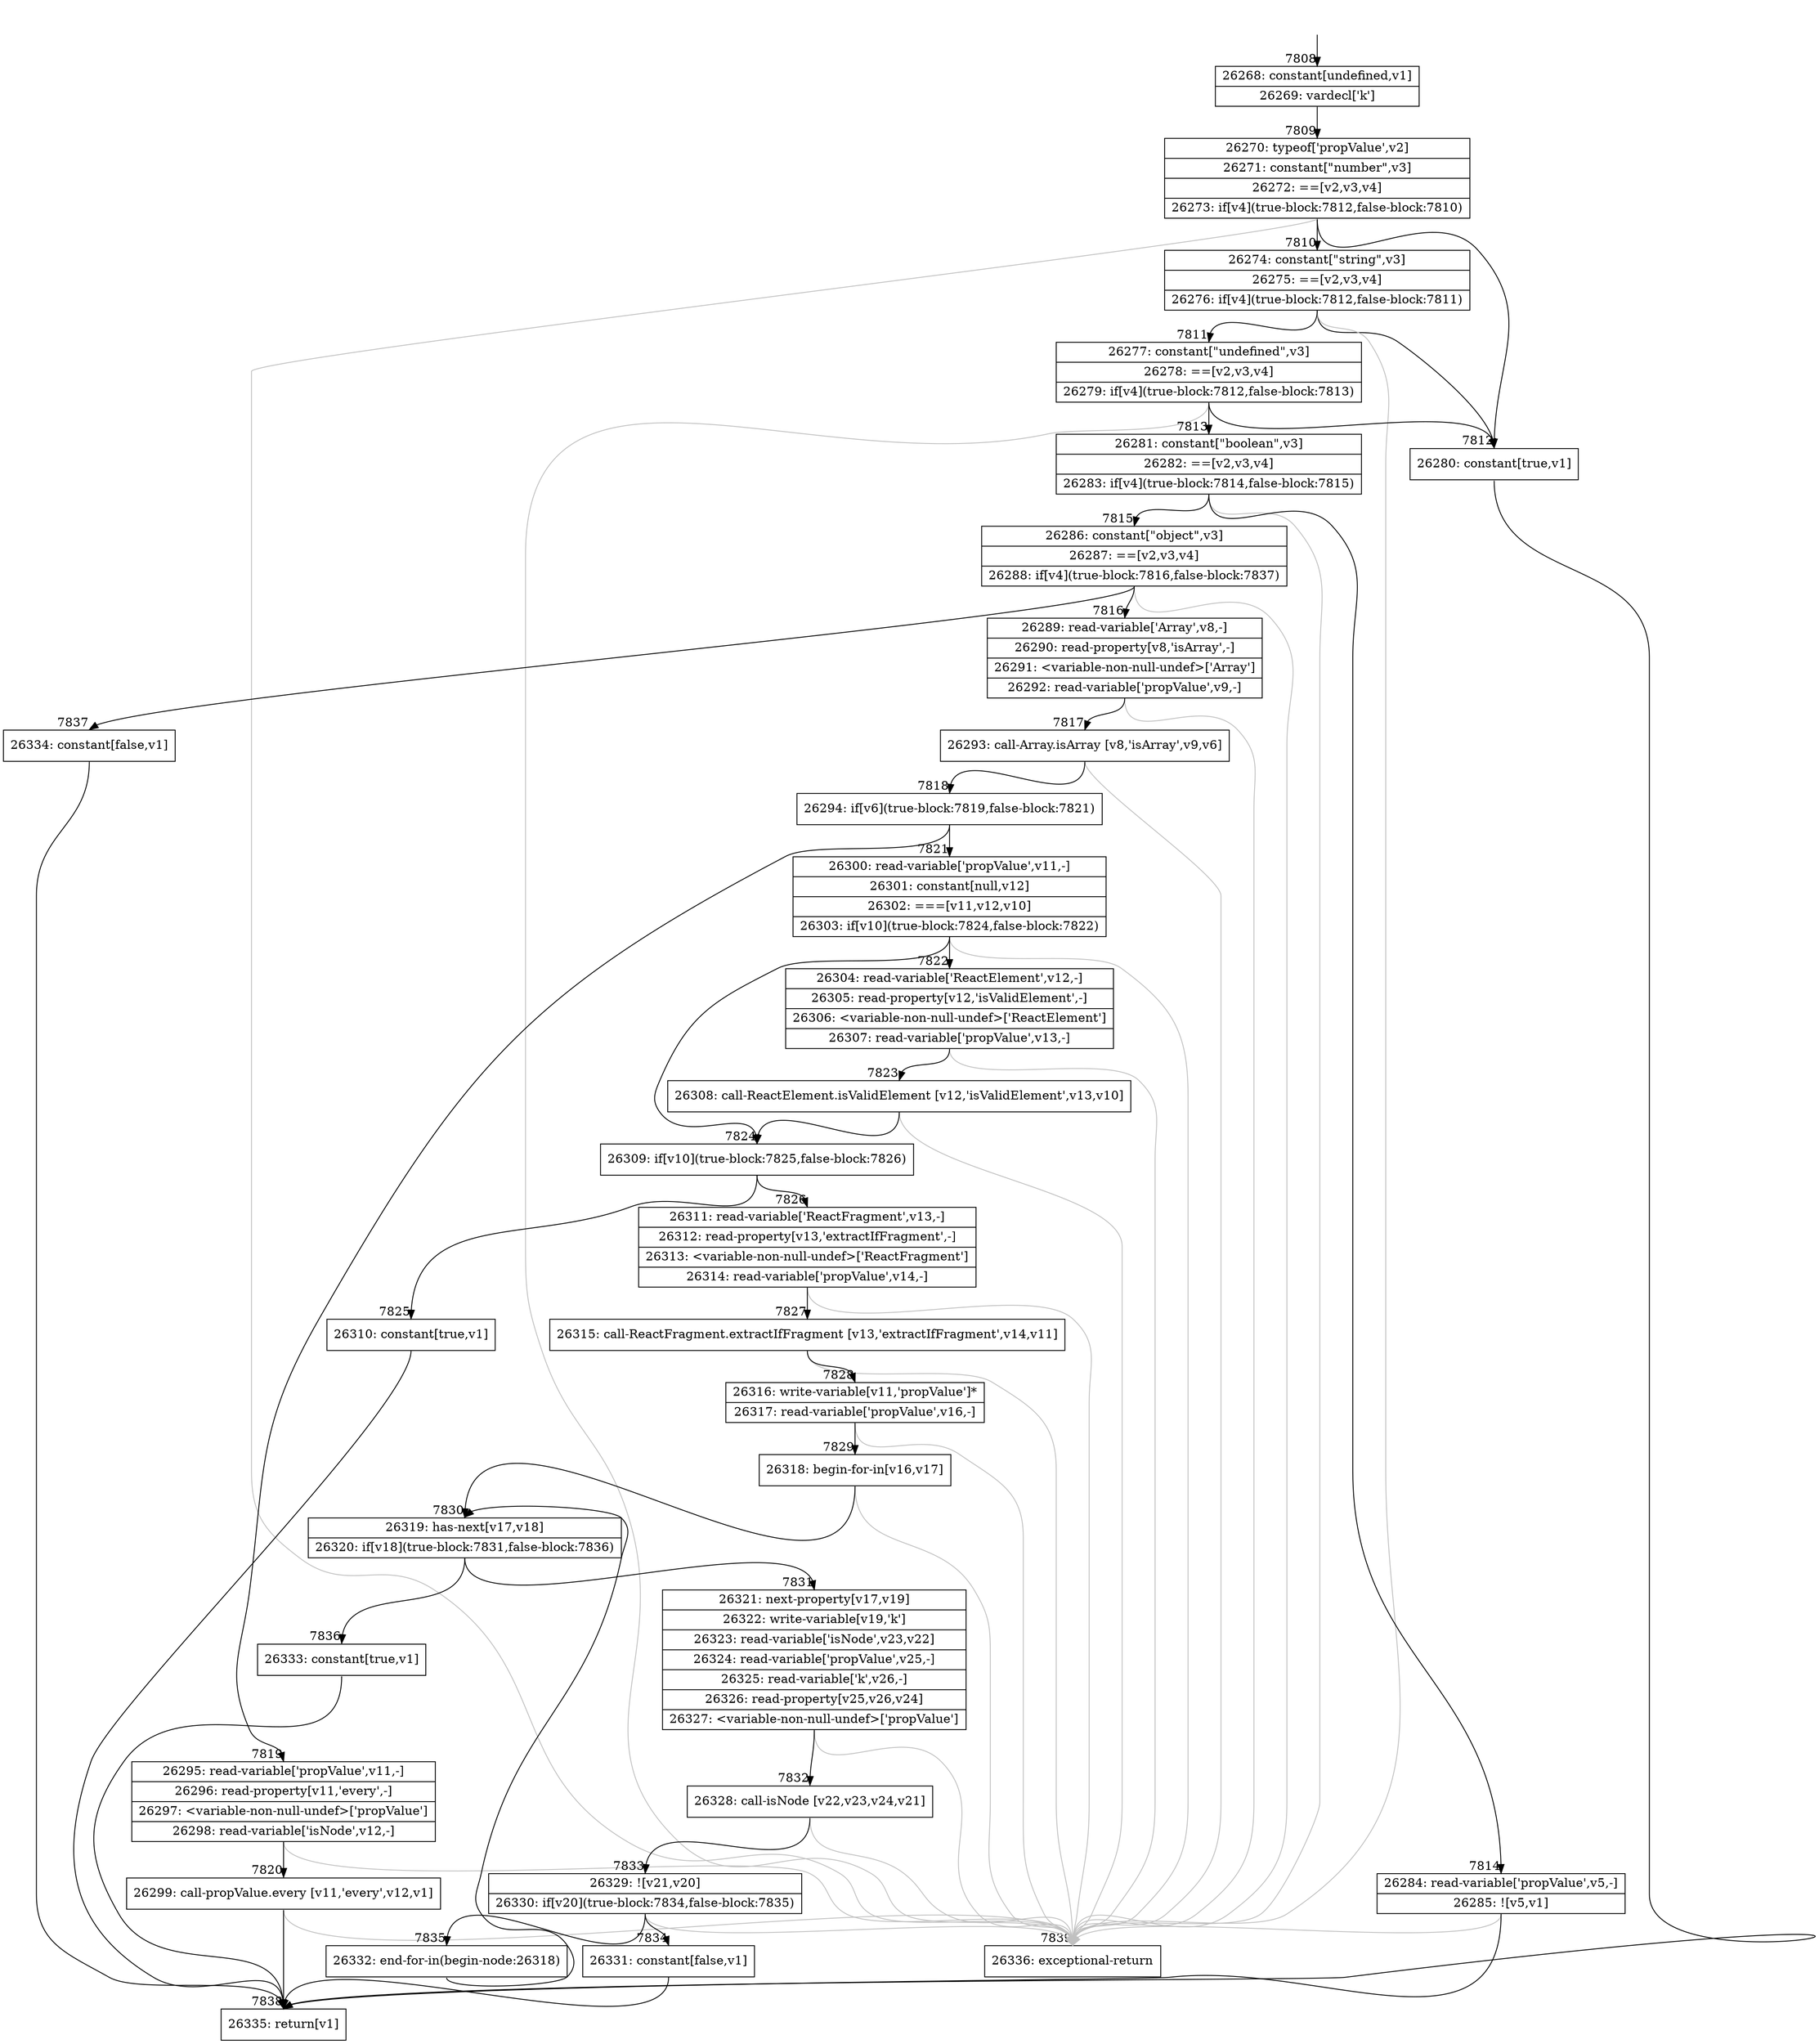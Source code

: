 digraph {
rankdir="TD"
BB_entry559[shape=none,label=""];
BB_entry559 -> BB7808 [tailport=s, headport=n, headlabel="    7808"]
BB7808 [shape=record label="{26268: constant[undefined,v1]|26269: vardecl['k']}" ] 
BB7808 -> BB7809 [tailport=s, headport=n, headlabel="      7809"]
BB7809 [shape=record label="{26270: typeof['propValue',v2]|26271: constant[\"number\",v3]|26272: ==[v2,v3,v4]|26273: if[v4](true-block:7812,false-block:7810)}" ] 
BB7809 -> BB7812 [tailport=s, headport=n, headlabel="      7812"]
BB7809 -> BB7810 [tailport=s, headport=n, headlabel="      7810"]
BB7809 -> BB7839 [tailport=s, headport=n, color=gray, headlabel="      7839"]
BB7810 [shape=record label="{26274: constant[\"string\",v3]|26275: ==[v2,v3,v4]|26276: if[v4](true-block:7812,false-block:7811)}" ] 
BB7810 -> BB7812 [tailport=s, headport=n]
BB7810 -> BB7811 [tailport=s, headport=n, headlabel="      7811"]
BB7810 -> BB7839 [tailport=s, headport=n, color=gray]
BB7811 [shape=record label="{26277: constant[\"undefined\",v3]|26278: ==[v2,v3,v4]|26279: if[v4](true-block:7812,false-block:7813)}" ] 
BB7811 -> BB7812 [tailport=s, headport=n]
BB7811 -> BB7813 [tailport=s, headport=n, headlabel="      7813"]
BB7811 -> BB7839 [tailport=s, headport=n, color=gray]
BB7812 [shape=record label="{26280: constant[true,v1]}" ] 
BB7812 -> BB7838 [tailport=s, headport=n, headlabel="      7838"]
BB7813 [shape=record label="{26281: constant[\"boolean\",v3]|26282: ==[v2,v3,v4]|26283: if[v4](true-block:7814,false-block:7815)}" ] 
BB7813 -> BB7814 [tailport=s, headport=n, headlabel="      7814"]
BB7813 -> BB7815 [tailport=s, headport=n, headlabel="      7815"]
BB7813 -> BB7839 [tailport=s, headport=n, color=gray]
BB7814 [shape=record label="{26284: read-variable['propValue',v5,-]|26285: ![v5,v1]}" ] 
BB7814 -> BB7838 [tailport=s, headport=n]
BB7814 -> BB7839 [tailport=s, headport=n, color=gray]
BB7815 [shape=record label="{26286: constant[\"object\",v3]|26287: ==[v2,v3,v4]|26288: if[v4](true-block:7816,false-block:7837)}" ] 
BB7815 -> BB7816 [tailport=s, headport=n, headlabel="      7816"]
BB7815 -> BB7837 [tailport=s, headport=n, headlabel="      7837"]
BB7815 -> BB7839 [tailport=s, headport=n, color=gray]
BB7816 [shape=record label="{26289: read-variable['Array',v8,-]|26290: read-property[v8,'isArray',-]|26291: \<variable-non-null-undef\>['Array']|26292: read-variable['propValue',v9,-]}" ] 
BB7816 -> BB7817 [tailport=s, headport=n, headlabel="      7817"]
BB7816 -> BB7839 [tailport=s, headport=n, color=gray]
BB7817 [shape=record label="{26293: call-Array.isArray [v8,'isArray',v9,v6]}" ] 
BB7817 -> BB7818 [tailport=s, headport=n, headlabel="      7818"]
BB7817 -> BB7839 [tailport=s, headport=n, color=gray]
BB7818 [shape=record label="{26294: if[v6](true-block:7819,false-block:7821)}" ] 
BB7818 -> BB7819 [tailport=s, headport=n, headlabel="      7819"]
BB7818 -> BB7821 [tailport=s, headport=n, headlabel="      7821"]
BB7819 [shape=record label="{26295: read-variable['propValue',v11,-]|26296: read-property[v11,'every',-]|26297: \<variable-non-null-undef\>['propValue']|26298: read-variable['isNode',v12,-]}" ] 
BB7819 -> BB7820 [tailport=s, headport=n, headlabel="      7820"]
BB7819 -> BB7839 [tailport=s, headport=n, color=gray]
BB7820 [shape=record label="{26299: call-propValue.every [v11,'every',v12,v1]}" ] 
BB7820 -> BB7838 [tailport=s, headport=n]
BB7820 -> BB7839 [tailport=s, headport=n, color=gray]
BB7821 [shape=record label="{26300: read-variable['propValue',v11,-]|26301: constant[null,v12]|26302: ===[v11,v12,v10]|26303: if[v10](true-block:7824,false-block:7822)}" ] 
BB7821 -> BB7824 [tailport=s, headport=n, headlabel="      7824"]
BB7821 -> BB7822 [tailport=s, headport=n, headlabel="      7822"]
BB7821 -> BB7839 [tailport=s, headport=n, color=gray]
BB7822 [shape=record label="{26304: read-variable['ReactElement',v12,-]|26305: read-property[v12,'isValidElement',-]|26306: \<variable-non-null-undef\>['ReactElement']|26307: read-variable['propValue',v13,-]}" ] 
BB7822 -> BB7823 [tailport=s, headport=n, headlabel="      7823"]
BB7822 -> BB7839 [tailport=s, headport=n, color=gray]
BB7823 [shape=record label="{26308: call-ReactElement.isValidElement [v12,'isValidElement',v13,v10]}" ] 
BB7823 -> BB7824 [tailport=s, headport=n]
BB7823 -> BB7839 [tailport=s, headport=n, color=gray]
BB7824 [shape=record label="{26309: if[v10](true-block:7825,false-block:7826)}" ] 
BB7824 -> BB7825 [tailport=s, headport=n, headlabel="      7825"]
BB7824 -> BB7826 [tailport=s, headport=n, headlabel="      7826"]
BB7825 [shape=record label="{26310: constant[true,v1]}" ] 
BB7825 -> BB7838 [tailport=s, headport=n]
BB7826 [shape=record label="{26311: read-variable['ReactFragment',v13,-]|26312: read-property[v13,'extractIfFragment',-]|26313: \<variable-non-null-undef\>['ReactFragment']|26314: read-variable['propValue',v14,-]}" ] 
BB7826 -> BB7827 [tailport=s, headport=n, headlabel="      7827"]
BB7826 -> BB7839 [tailport=s, headport=n, color=gray]
BB7827 [shape=record label="{26315: call-ReactFragment.extractIfFragment [v13,'extractIfFragment',v14,v11]}" ] 
BB7827 -> BB7828 [tailport=s, headport=n, headlabel="      7828"]
BB7827 -> BB7839 [tailport=s, headport=n, color=gray]
BB7828 [shape=record label="{26316: write-variable[v11,'propValue']*|26317: read-variable['propValue',v16,-]}" ] 
BB7828 -> BB7829 [tailport=s, headport=n, headlabel="      7829"]
BB7828 -> BB7839 [tailport=s, headport=n, color=gray]
BB7829 [shape=record label="{26318: begin-for-in[v16,v17]}" ] 
BB7829 -> BB7830 [tailport=s, headport=n, headlabel="      7830"]
BB7829 -> BB7839 [tailport=s, headport=n, color=gray]
BB7830 [shape=record label="{26319: has-next[v17,v18]|26320: if[v18](true-block:7831,false-block:7836)}" ] 
BB7830 -> BB7831 [tailport=s, headport=n, headlabel="      7831"]
BB7830 -> BB7836 [tailport=s, headport=n, headlabel="      7836"]
BB7831 [shape=record label="{26321: next-property[v17,v19]|26322: write-variable[v19,'k']|26323: read-variable['isNode',v23,v22]|26324: read-variable['propValue',v25,-]|26325: read-variable['k',v26,-]|26326: read-property[v25,v26,v24]|26327: \<variable-non-null-undef\>['propValue']}" ] 
BB7831 -> BB7832 [tailport=s, headport=n, headlabel="      7832"]
BB7831 -> BB7839 [tailport=s, headport=n, color=gray]
BB7832 [shape=record label="{26328: call-isNode [v22,v23,v24,v21]}" ] 
BB7832 -> BB7833 [tailport=s, headport=n, headlabel="      7833"]
BB7832 -> BB7839 [tailport=s, headport=n, color=gray]
BB7833 [shape=record label="{26329: ![v21,v20]|26330: if[v20](true-block:7834,false-block:7835)}" ] 
BB7833 -> BB7834 [tailport=s, headport=n, headlabel="      7834"]
BB7833 -> BB7835 [tailport=s, headport=n, headlabel="      7835"]
BB7833 -> BB7839 [tailport=s, headport=n, color=gray]
BB7834 [shape=record label="{26331: constant[false,v1]}" ] 
BB7834 -> BB7838 [tailport=s, headport=n]
BB7835 [shape=record label="{26332: end-for-in(begin-node:26318)}" ] 
BB7835 -> BB7830 [tailport=s, headport=n]
BB7836 [shape=record label="{26333: constant[true,v1]}" ] 
BB7836 -> BB7838 [tailport=s, headport=n]
BB7837 [shape=record label="{26334: constant[false,v1]}" ] 
BB7837 -> BB7838 [tailport=s, headport=n]
BB7838 [shape=record label="{26335: return[v1]}" ] 
BB7839 [shape=record label="{26336: exceptional-return}" ] 
//#$~ 13787
}
